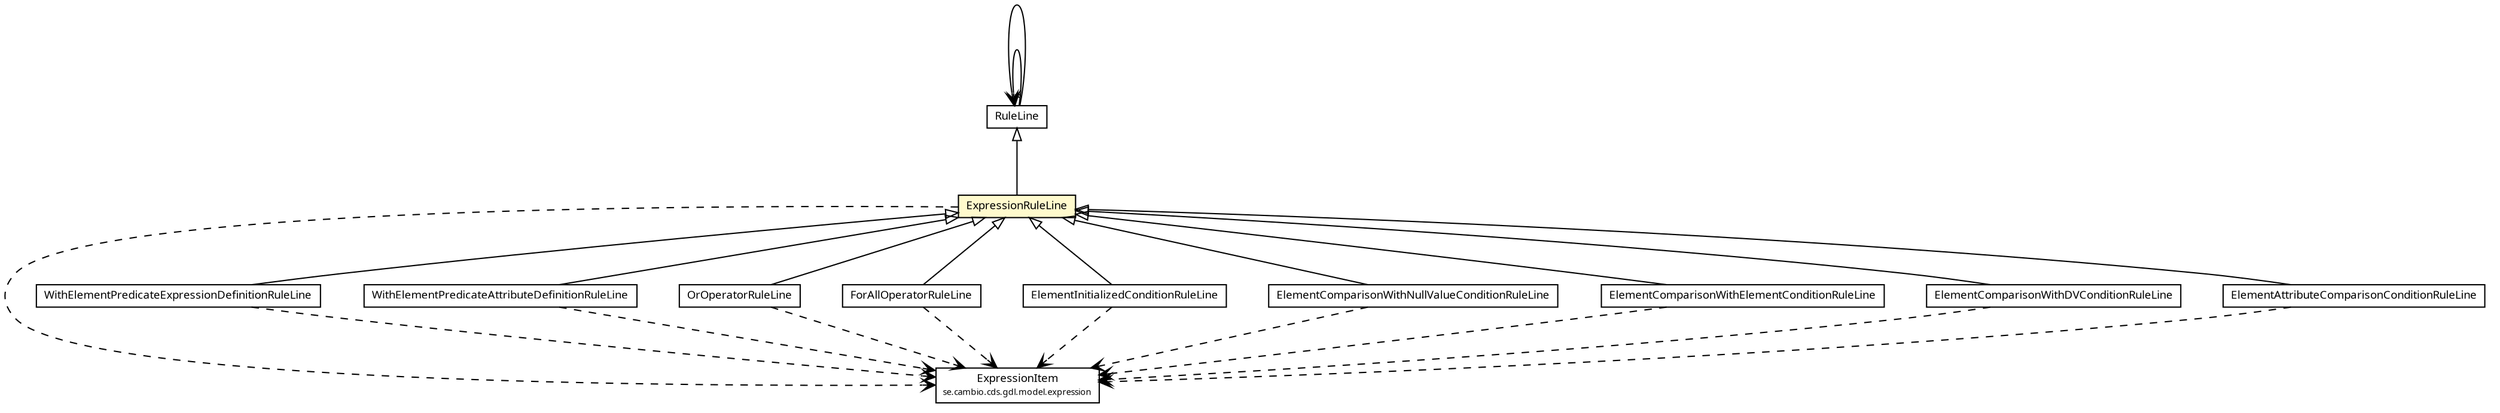 #!/usr/local/bin/dot
#
# Class diagram 
# Generated by UMLGraph version R5_6 (http://www.umlgraph.org/)
#

digraph G {
	edge [fontname="Trebuchet MS",fontsize=10,labelfontname="Trebuchet MS",labelfontsize=10];
	node [fontname="Trebuchet MS",fontsize=10,shape=plaintext];
	nodesep=0.25;
	ranksep=0.5;
	// se.cambio.cds.gdl.model.expression.ExpressionItem
	c185307 [label=<<table title="se.cambio.cds.gdl.model.expression.ExpressionItem" border="0" cellborder="1" cellspacing="0" cellpadding="2" port="p" href="../../../expression/ExpressionItem.html">
		<tr><td><table border="0" cellspacing="0" cellpadding="1">
<tr><td align="center" balign="center"><font face="Trebuchet MS"> ExpressionItem </font></td></tr>
<tr><td align="center" balign="center"><font face="Trebuchet MS" point-size="7.0"> se.cambio.cds.gdl.model.expression </font></td></tr>
		</table></td></tr>
		</table>>, URL="../../../expression/ExpressionItem.html", fontname="Trebuchet MS", fontcolor="black", fontsize=9.0];
	// se.cambio.cds.gdl.model.readable.rule.lines.WithElementPredicateExpressionDefinitionRuleLine
	c185483 [label=<<table title="se.cambio.cds.gdl.model.readable.rule.lines.WithElementPredicateExpressionDefinitionRuleLine" border="0" cellborder="1" cellspacing="0" cellpadding="2" port="p" href="./WithElementPredicateExpressionDefinitionRuleLine.html">
		<tr><td><table border="0" cellspacing="0" cellpadding="1">
<tr><td align="center" balign="center"><font face="Trebuchet MS"> WithElementPredicateExpressionDefinitionRuleLine </font></td></tr>
		</table></td></tr>
		</table>>, URL="./WithElementPredicateExpressionDefinitionRuleLine.html", fontname="Trebuchet MS", fontcolor="black", fontsize=9.0];
	// se.cambio.cds.gdl.model.readable.rule.lines.WithElementPredicateAttributeDefinitionRuleLine
	c185484 [label=<<table title="se.cambio.cds.gdl.model.readable.rule.lines.WithElementPredicateAttributeDefinitionRuleLine" border="0" cellborder="1" cellspacing="0" cellpadding="2" port="p" href="./WithElementPredicateAttributeDefinitionRuleLine.html">
		<tr><td><table border="0" cellspacing="0" cellpadding="1">
<tr><td align="center" balign="center"><font face="Trebuchet MS"> WithElementPredicateAttributeDefinitionRuleLine </font></td></tr>
		</table></td></tr>
		</table>>, URL="./WithElementPredicateAttributeDefinitionRuleLine.html", fontname="Trebuchet MS", fontcolor="black", fontsize=9.0];
	// se.cambio.cds.gdl.model.readable.rule.lines.RuleLine
	c185489 [label=<<table title="se.cambio.cds.gdl.model.readable.rule.lines.RuleLine" border="0" cellborder="1" cellspacing="0" cellpadding="2" port="p" href="./RuleLine.html">
		<tr><td><table border="0" cellspacing="0" cellpadding="1">
<tr><td align="center" balign="center"><font face="Trebuchet MS"> RuleLine </font></td></tr>
		</table></td></tr>
		</table>>, URL="./RuleLine.html", fontname="Trebuchet MS", fontcolor="black", fontsize=9.0];
	// se.cambio.cds.gdl.model.readable.rule.lines.OrOperatorRuleLine
	c185490 [label=<<table title="se.cambio.cds.gdl.model.readable.rule.lines.OrOperatorRuleLine" border="0" cellborder="1" cellspacing="0" cellpadding="2" port="p" href="./OrOperatorRuleLine.html">
		<tr><td><table border="0" cellspacing="0" cellpadding="1">
<tr><td align="center" balign="center"><font face="Trebuchet MS"> OrOperatorRuleLine </font></td></tr>
		</table></td></tr>
		</table>>, URL="./OrOperatorRuleLine.html", fontname="Trebuchet MS", fontcolor="black", fontsize=9.0];
	// se.cambio.cds.gdl.model.readable.rule.lines.ForAllOperatorRuleLine
	c185491 [label=<<table title="se.cambio.cds.gdl.model.readable.rule.lines.ForAllOperatorRuleLine" border="0" cellborder="1" cellspacing="0" cellpadding="2" port="p" href="./ForAllOperatorRuleLine.html">
		<tr><td><table border="0" cellspacing="0" cellpadding="1">
<tr><td align="center" balign="center"><font face="Trebuchet MS"> ForAllOperatorRuleLine </font></td></tr>
		</table></td></tr>
		</table>>, URL="./ForAllOperatorRuleLine.html", fontname="Trebuchet MS", fontcolor="black", fontsize=9.0];
	// se.cambio.cds.gdl.model.readable.rule.lines.ExpressionRuleLine
	c185492 [label=<<table title="se.cambio.cds.gdl.model.readable.rule.lines.ExpressionRuleLine" border="0" cellborder="1" cellspacing="0" cellpadding="2" port="p" bgcolor="lemonChiffon" href="./ExpressionRuleLine.html">
		<tr><td><table border="0" cellspacing="0" cellpadding="1">
<tr><td align="center" balign="center"><font face="Trebuchet MS"> ExpressionRuleLine </font></td></tr>
		</table></td></tr>
		</table>>, URL="./ExpressionRuleLine.html", fontname="Trebuchet MS", fontcolor="black", fontsize=9.0];
	// se.cambio.cds.gdl.model.readable.rule.lines.ElementInitializedConditionRuleLine
	c185493 [label=<<table title="se.cambio.cds.gdl.model.readable.rule.lines.ElementInitializedConditionRuleLine" border="0" cellborder="1" cellspacing="0" cellpadding="2" port="p" href="./ElementInitializedConditionRuleLine.html">
		<tr><td><table border="0" cellspacing="0" cellpadding="1">
<tr><td align="center" balign="center"><font face="Trebuchet MS"> ElementInitializedConditionRuleLine </font></td></tr>
		</table></td></tr>
		</table>>, URL="./ElementInitializedConditionRuleLine.html", fontname="Trebuchet MS", fontcolor="black", fontsize=9.0];
	// se.cambio.cds.gdl.model.readable.rule.lines.ElementComparisonWithNullValueConditionRuleLine
	c185494 [label=<<table title="se.cambio.cds.gdl.model.readable.rule.lines.ElementComparisonWithNullValueConditionRuleLine" border="0" cellborder="1" cellspacing="0" cellpadding="2" port="p" href="./ElementComparisonWithNullValueConditionRuleLine.html">
		<tr><td><table border="0" cellspacing="0" cellpadding="1">
<tr><td align="center" balign="center"><font face="Trebuchet MS"> ElementComparisonWithNullValueConditionRuleLine </font></td></tr>
		</table></td></tr>
		</table>>, URL="./ElementComparisonWithNullValueConditionRuleLine.html", fontname="Trebuchet MS", fontcolor="black", fontsize=9.0];
	// se.cambio.cds.gdl.model.readable.rule.lines.ElementComparisonWithElementConditionRuleLine
	c185495 [label=<<table title="se.cambio.cds.gdl.model.readable.rule.lines.ElementComparisonWithElementConditionRuleLine" border="0" cellborder="1" cellspacing="0" cellpadding="2" port="p" href="./ElementComparisonWithElementConditionRuleLine.html">
		<tr><td><table border="0" cellspacing="0" cellpadding="1">
<tr><td align="center" balign="center"><font face="Trebuchet MS"> ElementComparisonWithElementConditionRuleLine </font></td></tr>
		</table></td></tr>
		</table>>, URL="./ElementComparisonWithElementConditionRuleLine.html", fontname="Trebuchet MS", fontcolor="black", fontsize=9.0];
	// se.cambio.cds.gdl.model.readable.rule.lines.ElementComparisonWithDVConditionRuleLine
	c185496 [label=<<table title="se.cambio.cds.gdl.model.readable.rule.lines.ElementComparisonWithDVConditionRuleLine" border="0" cellborder="1" cellspacing="0" cellpadding="2" port="p" href="./ElementComparisonWithDVConditionRuleLine.html">
		<tr><td><table border="0" cellspacing="0" cellpadding="1">
<tr><td align="center" balign="center"><font face="Trebuchet MS"> ElementComparisonWithDVConditionRuleLine </font></td></tr>
		</table></td></tr>
		</table>>, URL="./ElementComparisonWithDVConditionRuleLine.html", fontname="Trebuchet MS", fontcolor="black", fontsize=9.0];
	// se.cambio.cds.gdl.model.readable.rule.lines.ElementAttributeComparisonConditionRuleLine
	c185497 [label=<<table title="se.cambio.cds.gdl.model.readable.rule.lines.ElementAttributeComparisonConditionRuleLine" border="0" cellborder="1" cellspacing="0" cellpadding="2" port="p" href="./ElementAttributeComparisonConditionRuleLine.html">
		<tr><td><table border="0" cellspacing="0" cellpadding="1">
<tr><td align="center" balign="center"><font face="Trebuchet MS"> ElementAttributeComparisonConditionRuleLine </font></td></tr>
		</table></td></tr>
		</table>>, URL="./ElementAttributeComparisonConditionRuleLine.html", fontname="Trebuchet MS", fontcolor="black", fontsize=9.0];
	//se.cambio.cds.gdl.model.readable.rule.lines.WithElementPredicateExpressionDefinitionRuleLine extends se.cambio.cds.gdl.model.readable.rule.lines.ExpressionRuleLine
	c185492:p -> c185483:p [dir=back,arrowtail=empty];
	//se.cambio.cds.gdl.model.readable.rule.lines.WithElementPredicateAttributeDefinitionRuleLine extends se.cambio.cds.gdl.model.readable.rule.lines.ExpressionRuleLine
	c185492:p -> c185484:p [dir=back,arrowtail=empty];
	//se.cambio.cds.gdl.model.readable.rule.lines.OrOperatorRuleLine extends se.cambio.cds.gdl.model.readable.rule.lines.ExpressionRuleLine
	c185492:p -> c185490:p [dir=back,arrowtail=empty];
	//se.cambio.cds.gdl.model.readable.rule.lines.ForAllOperatorRuleLine extends se.cambio.cds.gdl.model.readable.rule.lines.ExpressionRuleLine
	c185492:p -> c185491:p [dir=back,arrowtail=empty];
	//se.cambio.cds.gdl.model.readable.rule.lines.ExpressionRuleLine extends se.cambio.cds.gdl.model.readable.rule.lines.RuleLine
	c185489:p -> c185492:p [dir=back,arrowtail=empty];
	//se.cambio.cds.gdl.model.readable.rule.lines.ElementInitializedConditionRuleLine extends se.cambio.cds.gdl.model.readable.rule.lines.ExpressionRuleLine
	c185492:p -> c185493:p [dir=back,arrowtail=empty];
	//se.cambio.cds.gdl.model.readable.rule.lines.ElementComparisonWithNullValueConditionRuleLine extends se.cambio.cds.gdl.model.readable.rule.lines.ExpressionRuleLine
	c185492:p -> c185494:p [dir=back,arrowtail=empty];
	//se.cambio.cds.gdl.model.readable.rule.lines.ElementComparisonWithElementConditionRuleLine extends se.cambio.cds.gdl.model.readable.rule.lines.ExpressionRuleLine
	c185492:p -> c185495:p [dir=back,arrowtail=empty];
	//se.cambio.cds.gdl.model.readable.rule.lines.ElementComparisonWithDVConditionRuleLine extends se.cambio.cds.gdl.model.readable.rule.lines.ExpressionRuleLine
	c185492:p -> c185496:p [dir=back,arrowtail=empty];
	//se.cambio.cds.gdl.model.readable.rule.lines.ElementAttributeComparisonConditionRuleLine extends se.cambio.cds.gdl.model.readable.rule.lines.ExpressionRuleLine
	c185492:p -> c185497:p [dir=back,arrowtail=empty];
	// se.cambio.cds.gdl.model.readable.rule.lines.RuleLine NAVASSOC se.cambio.cds.gdl.model.readable.rule.lines.RuleLine
	c185489:p -> c185489:p [taillabel="", label="", headlabel="", fontname="Trebuchet MS", fontcolor="black", fontsize=10.0, color="black", arrowhead=open];
	// se.cambio.cds.gdl.model.readable.rule.lines.RuleLine NAVASSOC se.cambio.cds.gdl.model.readable.rule.lines.RuleLine
	c185489:p -> c185489:p [taillabel="", label="", headlabel="*", fontname="Trebuchet MS", fontcolor="black", fontsize=10.0, color="black", arrowhead=open];
	// se.cambio.cds.gdl.model.readable.rule.lines.WithElementPredicateExpressionDefinitionRuleLine DEPEND se.cambio.cds.gdl.model.expression.ExpressionItem
	c185483:p -> c185307:p [taillabel="", label="", headlabel="", fontname="Trebuchet MS", fontcolor="black", fontsize=10.0, color="black", arrowhead=open, style=dashed];
	// se.cambio.cds.gdl.model.readable.rule.lines.WithElementPredicateAttributeDefinitionRuleLine DEPEND se.cambio.cds.gdl.model.expression.ExpressionItem
	c185484:p -> c185307:p [taillabel="", label="", headlabel="", fontname="Trebuchet MS", fontcolor="black", fontsize=10.0, color="black", arrowhead=open, style=dashed];
	// se.cambio.cds.gdl.model.readable.rule.lines.OrOperatorRuleLine DEPEND se.cambio.cds.gdl.model.expression.ExpressionItem
	c185490:p -> c185307:p [taillabel="", label="", headlabel="", fontname="Trebuchet MS", fontcolor="black", fontsize=10.0, color="black", arrowhead=open, style=dashed];
	// se.cambio.cds.gdl.model.readable.rule.lines.ForAllOperatorRuleLine DEPEND se.cambio.cds.gdl.model.expression.ExpressionItem
	c185491:p -> c185307:p [taillabel="", label="", headlabel="", fontname="Trebuchet MS", fontcolor="black", fontsize=10.0, color="black", arrowhead=open, style=dashed];
	// se.cambio.cds.gdl.model.readable.rule.lines.ExpressionRuleLine DEPEND se.cambio.cds.gdl.model.expression.ExpressionItem
	c185492:p -> c185307:p [taillabel="", label="", headlabel="", fontname="Trebuchet MS", fontcolor="black", fontsize=10.0, color="black", arrowhead=open, style=dashed];
	// se.cambio.cds.gdl.model.readable.rule.lines.ElementInitializedConditionRuleLine DEPEND se.cambio.cds.gdl.model.expression.ExpressionItem
	c185493:p -> c185307:p [taillabel="", label="", headlabel="", fontname="Trebuchet MS", fontcolor="black", fontsize=10.0, color="black", arrowhead=open, style=dashed];
	// se.cambio.cds.gdl.model.readable.rule.lines.ElementComparisonWithNullValueConditionRuleLine DEPEND se.cambio.cds.gdl.model.expression.ExpressionItem
	c185494:p -> c185307:p [taillabel="", label="", headlabel="", fontname="Trebuchet MS", fontcolor="black", fontsize=10.0, color="black", arrowhead=open, style=dashed];
	// se.cambio.cds.gdl.model.readable.rule.lines.ElementComparisonWithElementConditionRuleLine DEPEND se.cambio.cds.gdl.model.expression.ExpressionItem
	c185495:p -> c185307:p [taillabel="", label="", headlabel="", fontname="Trebuchet MS", fontcolor="black", fontsize=10.0, color="black", arrowhead=open, style=dashed];
	// se.cambio.cds.gdl.model.readable.rule.lines.ElementComparisonWithDVConditionRuleLine DEPEND se.cambio.cds.gdl.model.expression.ExpressionItem
	c185496:p -> c185307:p [taillabel="", label="", headlabel="", fontname="Trebuchet MS", fontcolor="black", fontsize=10.0, color="black", arrowhead=open, style=dashed];
	// se.cambio.cds.gdl.model.readable.rule.lines.ElementAttributeComparisonConditionRuleLine DEPEND se.cambio.cds.gdl.model.expression.ExpressionItem
	c185497:p -> c185307:p [taillabel="", label="", headlabel="", fontname="Trebuchet MS", fontcolor="black", fontsize=10.0, color="black", arrowhead=open, style=dashed];
}

